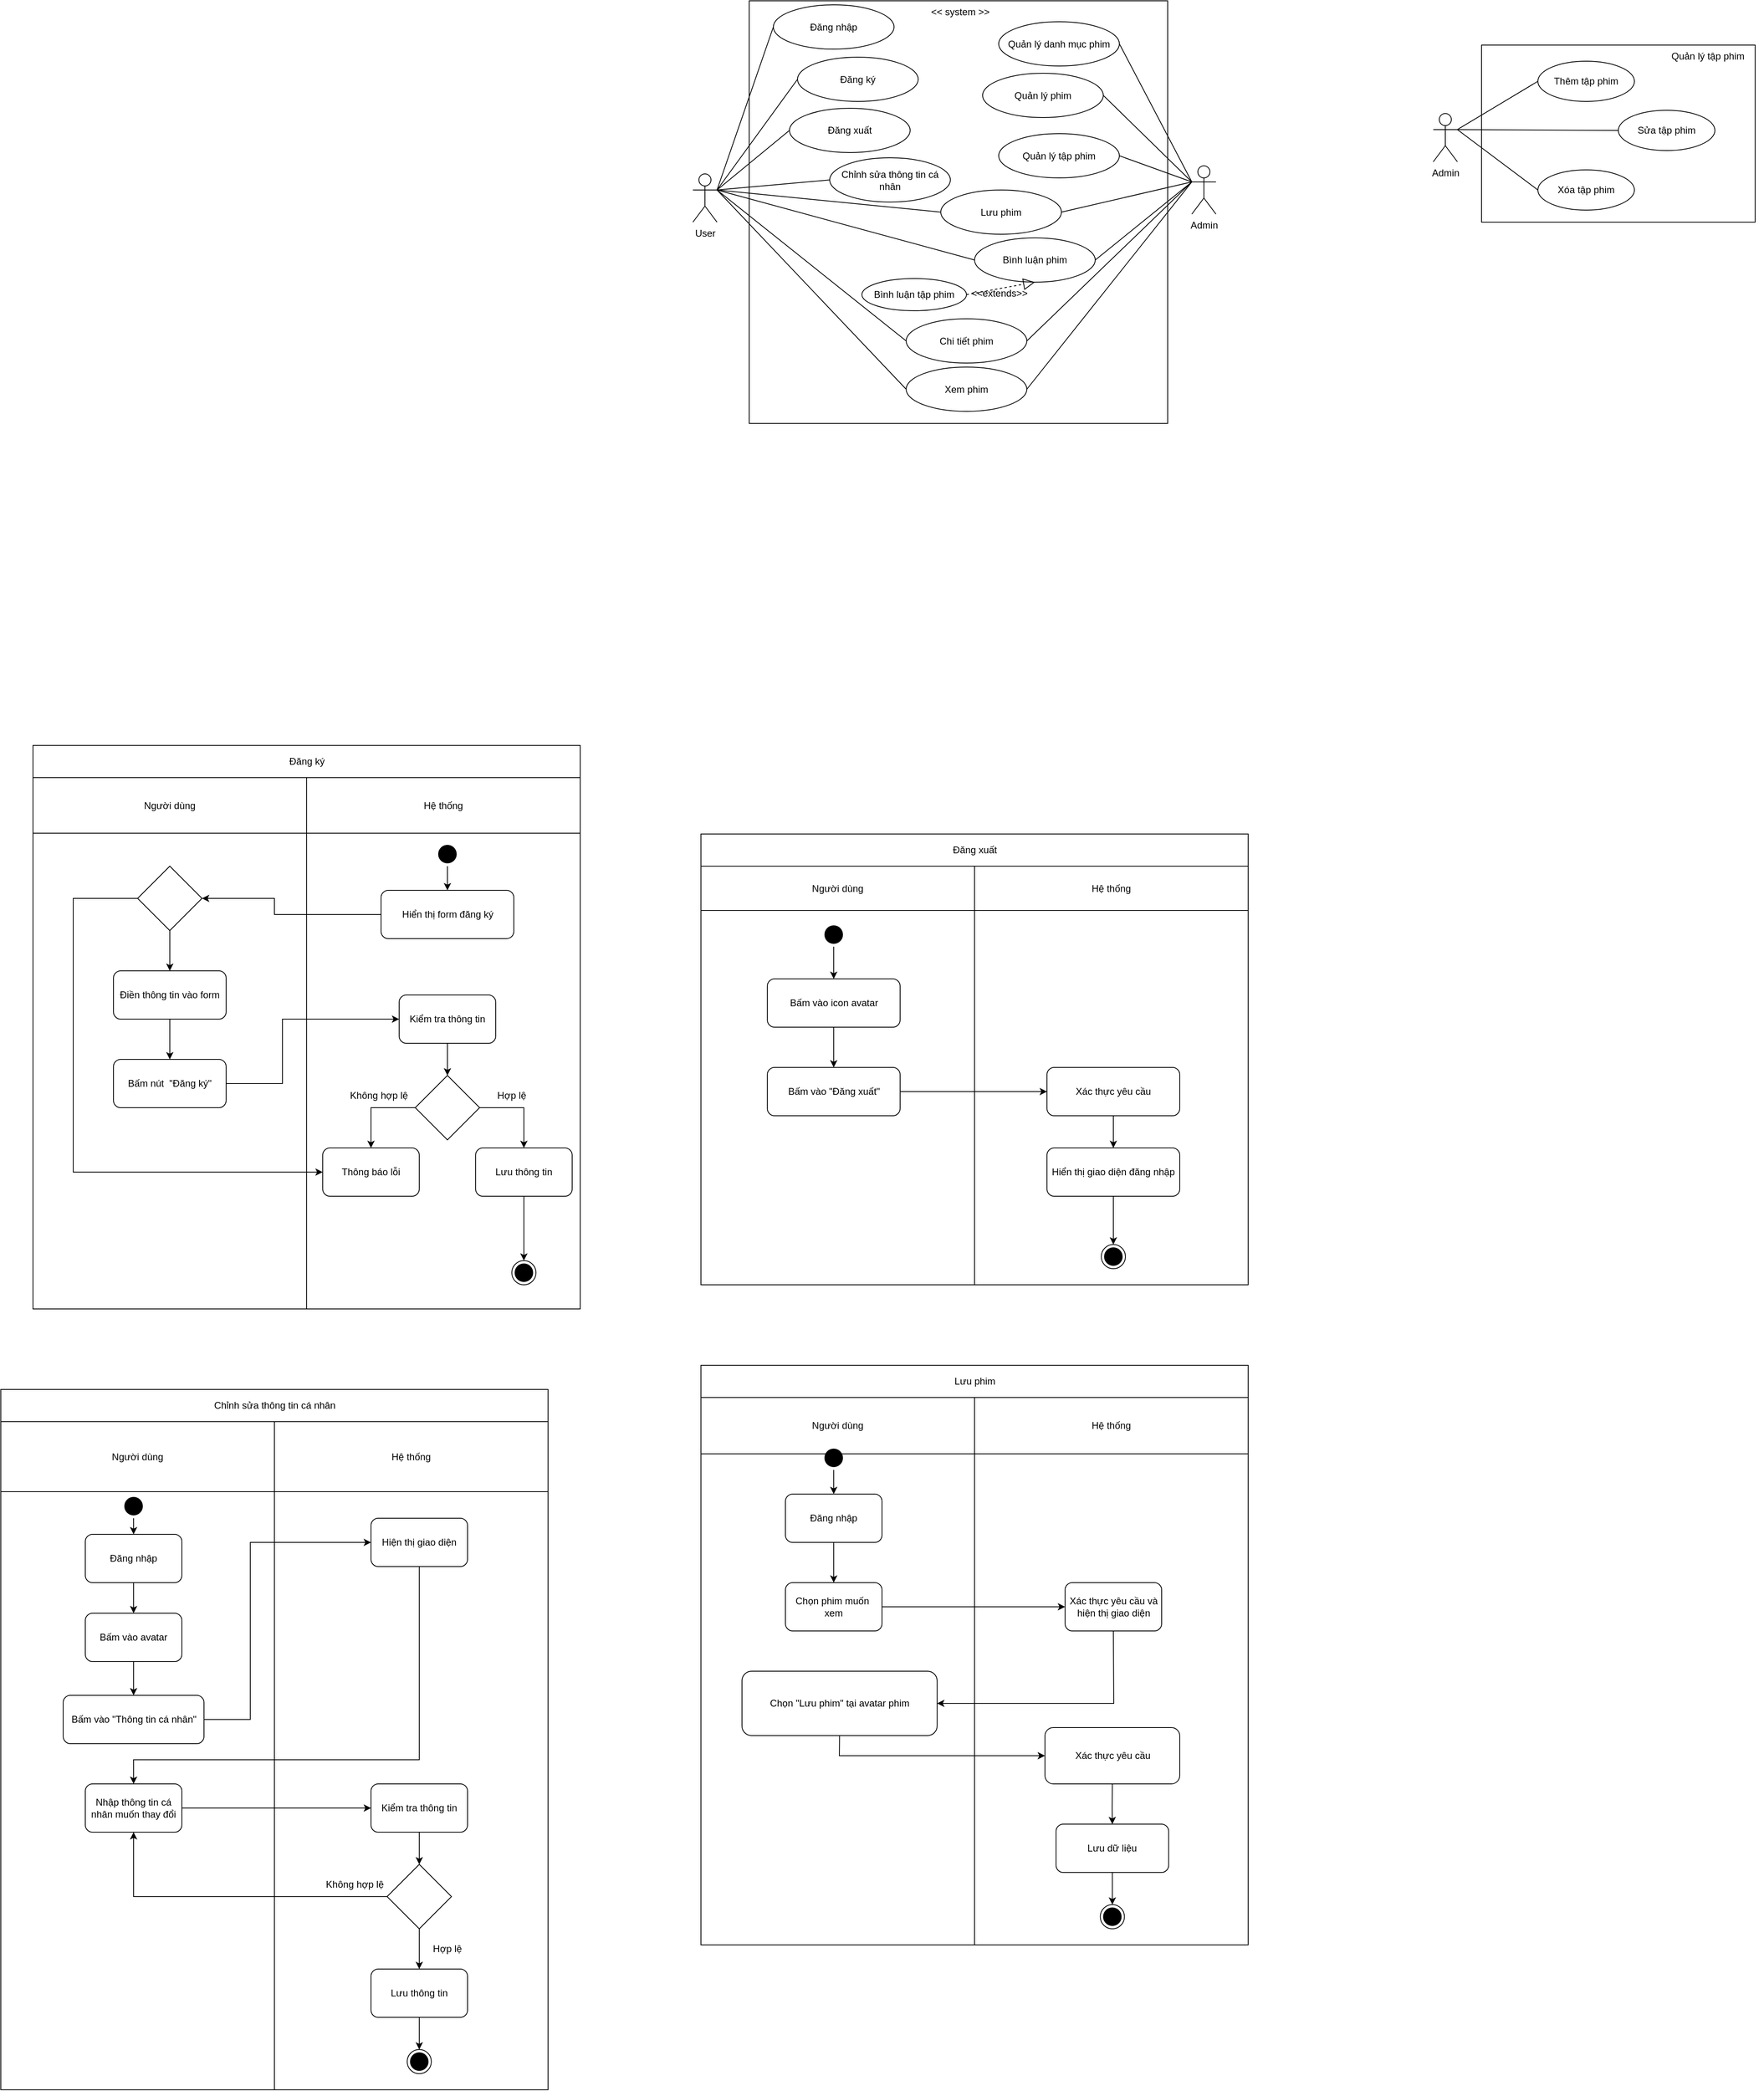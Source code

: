 <mxfile version="20.7.4" type="device"><diagram id="Tzkya9lA2LZFyZyuMFit" name="Trang-1"><mxGraphModel dx="1852" dy="533" grid="1" gridSize="10" guides="1" tooltips="1" connect="1" arrows="1" fold="1" page="1" pageScale="1" pageWidth="827" pageHeight="1169" math="0" shadow="0"><root><mxCell id="0"/><mxCell id="1" parent="0"/><mxCell id="-8TrvVPWGMJL1ZqKeOoW-4" value="" style="html=1;" vertex="1" parent="1"><mxGeometry x="180" y="275" width="520" height="525" as="geometry"/></mxCell><mxCell id="-8TrvVPWGMJL1ZqKeOoW-5" value="&lt;&lt; system &gt;&gt;" style="text;strokeColor=none;fillColor=none;align=left;verticalAlign=top;spacingLeft=4;spacingRight=4;overflow=hidden;rotatable=0;points=[[0,0.5],[1,0.5]];portConstraint=eastwest;" vertex="1" parent="1"><mxGeometry x="400" y="275" width="100" height="26" as="geometry"/></mxCell><mxCell id="-8TrvVPWGMJL1ZqKeOoW-6" value="User" style="shape=umlActor;verticalLabelPosition=bottom;verticalAlign=top;html=1;" vertex="1" parent="1"><mxGeometry x="110" y="490" width="30" height="60" as="geometry"/></mxCell><mxCell id="-8TrvVPWGMJL1ZqKeOoW-13" value="Chỉnh sửa thông tin cá nhân" style="ellipse;whiteSpace=wrap;html=1;" vertex="1" parent="1"><mxGeometry x="280" y="470" width="150" height="55" as="geometry"/></mxCell><mxCell id="-8TrvVPWGMJL1ZqKeOoW-15" value="Đăng nhập" style="ellipse;whiteSpace=wrap;html=1;" vertex="1" parent="1"><mxGeometry x="210" y="280" width="150" height="55" as="geometry"/></mxCell><mxCell id="-8TrvVPWGMJL1ZqKeOoW-16" value="Đăng ký" style="ellipse;whiteSpace=wrap;html=1;" vertex="1" parent="1"><mxGeometry x="240" y="345" width="150" height="55" as="geometry"/></mxCell><mxCell id="-8TrvVPWGMJL1ZqKeOoW-17" value="Đăng xuất" style="ellipse;whiteSpace=wrap;html=1;" vertex="1" parent="1"><mxGeometry x="230" y="408.5" width="150" height="55" as="geometry"/></mxCell><mxCell id="-8TrvVPWGMJL1ZqKeOoW-18" value="Quản lý danh mục phim" style="ellipse;whiteSpace=wrap;html=1;" vertex="1" parent="1"><mxGeometry x="490" y="301" width="150" height="55" as="geometry"/></mxCell><mxCell id="-8TrvVPWGMJL1ZqKeOoW-19" value="Quản lý phim" style="ellipse;whiteSpace=wrap;html=1;" vertex="1" parent="1"><mxGeometry x="470" y="365" width="150" height="55" as="geometry"/></mxCell><mxCell id="-8TrvVPWGMJL1ZqKeOoW-20" value="Quản lý tập phim" style="ellipse;whiteSpace=wrap;html=1;" vertex="1" parent="1"><mxGeometry x="490" y="440" width="150" height="55" as="geometry"/></mxCell><mxCell id="-8TrvVPWGMJL1ZqKeOoW-21" value="Admin" style="shape=umlActor;verticalLabelPosition=bottom;verticalAlign=top;html=1;" vertex="1" parent="1"><mxGeometry x="730" y="480" width="30" height="60" as="geometry"/></mxCell><mxCell id="-8TrvVPWGMJL1ZqKeOoW-25" value="" style="endArrow=none;html=1;rounded=0;entryX=0;entryY=0.5;entryDx=0;entryDy=0;exitX=1;exitY=0.333;exitDx=0;exitDy=0;exitPerimeter=0;" edge="1" parent="1" source="-8TrvVPWGMJL1ZqKeOoW-6" target="-8TrvVPWGMJL1ZqKeOoW-15"><mxGeometry width="50" height="50" relative="1" as="geometry"><mxPoint x="390" y="560" as="sourcePoint"/><mxPoint x="440" y="510" as="targetPoint"/></mxGeometry></mxCell><mxCell id="-8TrvVPWGMJL1ZqKeOoW-26" value="" style="endArrow=none;html=1;rounded=0;entryX=0;entryY=0.5;entryDx=0;entryDy=0;" edge="1" parent="1" target="-8TrvVPWGMJL1ZqKeOoW-16"><mxGeometry width="50" height="50" relative="1" as="geometry"><mxPoint x="140" y="510" as="sourcePoint"/><mxPoint x="440" y="510" as="targetPoint"/></mxGeometry></mxCell><mxCell id="-8TrvVPWGMJL1ZqKeOoW-27" value="" style="endArrow=none;html=1;rounded=0;entryX=1;entryY=0.333;entryDx=0;entryDy=0;entryPerimeter=0;exitX=0;exitY=0.5;exitDx=0;exitDy=0;" edge="1" parent="1" source="-8TrvVPWGMJL1ZqKeOoW-17" target="-8TrvVPWGMJL1ZqKeOoW-6"><mxGeometry width="50" height="50" relative="1" as="geometry"><mxPoint x="390" y="560" as="sourcePoint"/><mxPoint x="440" y="510" as="targetPoint"/></mxGeometry></mxCell><mxCell id="-8TrvVPWGMJL1ZqKeOoW-28" value="" style="endArrow=none;html=1;rounded=0;exitX=1;exitY=0.333;exitDx=0;exitDy=0;exitPerimeter=0;entryX=0;entryY=0.5;entryDx=0;entryDy=0;" edge="1" parent="1" source="-8TrvVPWGMJL1ZqKeOoW-6" target="-8TrvVPWGMJL1ZqKeOoW-13"><mxGeometry width="50" height="50" relative="1" as="geometry"><mxPoint x="390" y="560" as="sourcePoint"/><mxPoint x="440" y="510" as="targetPoint"/></mxGeometry></mxCell><mxCell id="-8TrvVPWGMJL1ZqKeOoW-29" value="" style="endArrow=none;html=1;rounded=0;entryX=0;entryY=0.333;entryDx=0;entryDy=0;entryPerimeter=0;exitX=1;exitY=0.5;exitDx=0;exitDy=0;" edge="1" parent="1" source="-8TrvVPWGMJL1ZqKeOoW-18" target="-8TrvVPWGMJL1ZqKeOoW-21"><mxGeometry width="50" height="50" relative="1" as="geometry"><mxPoint x="390" y="560" as="sourcePoint"/><mxPoint x="440" y="510" as="targetPoint"/></mxGeometry></mxCell><mxCell id="-8TrvVPWGMJL1ZqKeOoW-30" value="" style="endArrow=none;html=1;rounded=0;entryX=0;entryY=0.333;entryDx=0;entryDy=0;entryPerimeter=0;exitX=1;exitY=0.5;exitDx=0;exitDy=0;" edge="1" parent="1" source="-8TrvVPWGMJL1ZqKeOoW-19" target="-8TrvVPWGMJL1ZqKeOoW-21"><mxGeometry width="50" height="50" relative="1" as="geometry"><mxPoint x="390" y="560" as="sourcePoint"/><mxPoint x="440" y="510" as="targetPoint"/></mxGeometry></mxCell><mxCell id="-8TrvVPWGMJL1ZqKeOoW-31" value="" style="endArrow=none;html=1;rounded=0;entryX=0;entryY=0.333;entryDx=0;entryDy=0;entryPerimeter=0;exitX=1;exitY=0.5;exitDx=0;exitDy=0;" edge="1" parent="1" source="-8TrvVPWGMJL1ZqKeOoW-20" target="-8TrvVPWGMJL1ZqKeOoW-21"><mxGeometry width="50" height="50" relative="1" as="geometry"><mxPoint x="390" y="560" as="sourcePoint"/><mxPoint x="440" y="510" as="targetPoint"/></mxGeometry></mxCell><mxCell id="-8TrvVPWGMJL1ZqKeOoW-32" value="Chi tiết phim" style="ellipse;whiteSpace=wrap;html=1;" vertex="1" parent="1"><mxGeometry x="375" y="670" width="150" height="55" as="geometry"/></mxCell><mxCell id="-8TrvVPWGMJL1ZqKeOoW-33" value="Xem phim" style="ellipse;whiteSpace=wrap;html=1;" vertex="1" parent="1"><mxGeometry x="375" y="730" width="150" height="55" as="geometry"/></mxCell><mxCell id="-8TrvVPWGMJL1ZqKeOoW-34" value="" style="endArrow=none;html=1;rounded=0;entryX=0;entryY=0.5;entryDx=0;entryDy=0;exitX=1;exitY=0.333;exitDx=0;exitDy=0;exitPerimeter=0;" edge="1" parent="1" source="-8TrvVPWGMJL1ZqKeOoW-6" target="-8TrvVPWGMJL1ZqKeOoW-32"><mxGeometry width="50" height="50" relative="1" as="geometry"><mxPoint x="390" y="560" as="sourcePoint"/><mxPoint x="440" y="510" as="targetPoint"/></mxGeometry></mxCell><mxCell id="-8TrvVPWGMJL1ZqKeOoW-35" value="" style="endArrow=none;html=1;rounded=0;entryX=0;entryY=0.5;entryDx=0;entryDy=0;exitX=1;exitY=0.333;exitDx=0;exitDy=0;exitPerimeter=0;" edge="1" parent="1" source="-8TrvVPWGMJL1ZqKeOoW-6" target="-8TrvVPWGMJL1ZqKeOoW-33"><mxGeometry width="50" height="50" relative="1" as="geometry"><mxPoint x="390" y="560" as="sourcePoint"/><mxPoint x="440" y="510" as="targetPoint"/></mxGeometry></mxCell><mxCell id="-8TrvVPWGMJL1ZqKeOoW-36" value="" style="endArrow=none;html=1;rounded=0;entryX=0;entryY=0.333;entryDx=0;entryDy=0;entryPerimeter=0;exitX=1;exitY=0.5;exitDx=0;exitDy=0;" edge="1" parent="1" source="-8TrvVPWGMJL1ZqKeOoW-32" target="-8TrvVPWGMJL1ZqKeOoW-21"><mxGeometry width="50" height="50" relative="1" as="geometry"><mxPoint x="390" y="560" as="sourcePoint"/><mxPoint x="440" y="510" as="targetPoint"/></mxGeometry></mxCell><mxCell id="-8TrvVPWGMJL1ZqKeOoW-37" value="" style="endArrow=none;html=1;rounded=0;entryX=0;entryY=0.333;entryDx=0;entryDy=0;entryPerimeter=0;exitX=1;exitY=0.5;exitDx=0;exitDy=0;" edge="1" parent="1" source="-8TrvVPWGMJL1ZqKeOoW-33" target="-8TrvVPWGMJL1ZqKeOoW-21"><mxGeometry width="50" height="50" relative="1" as="geometry"><mxPoint x="390" y="560" as="sourcePoint"/><mxPoint x="440" y="510" as="targetPoint"/></mxGeometry></mxCell><mxCell id="-8TrvVPWGMJL1ZqKeOoW-38" value="" style="html=1;" vertex="1" parent="1"><mxGeometry x="1090" y="330" width="340" height="220" as="geometry"/></mxCell><mxCell id="-8TrvVPWGMJL1ZqKeOoW-39" value="Quản lý tập phim" style="text;strokeColor=none;fillColor=none;align=left;verticalAlign=top;spacingLeft=4;spacingRight=4;overflow=hidden;rotatable=0;points=[[0,0.5],[1,0.5]];portConstraint=eastwest;" vertex="1" parent="1"><mxGeometry x="1320" y="330" width="120" height="26" as="geometry"/></mxCell><mxCell id="-8TrvVPWGMJL1ZqKeOoW-40" value="Admin" style="shape=umlActor;verticalLabelPosition=bottom;verticalAlign=top;html=1;" vertex="1" parent="1"><mxGeometry x="1030" y="415" width="30" height="60" as="geometry"/></mxCell><mxCell id="-8TrvVPWGMJL1ZqKeOoW-41" value="Bình luận phim" style="ellipse;whiteSpace=wrap;html=1;" vertex="1" parent="1"><mxGeometry x="460" y="569.5" width="150" height="55" as="geometry"/></mxCell><mxCell id="-8TrvVPWGMJL1ZqKeOoW-42" value="Bình luận tập phim" style="ellipse;whiteSpace=wrap;html=1;" vertex="1" parent="1"><mxGeometry x="320" y="620" width="130" height="40" as="geometry"/></mxCell><mxCell id="-8TrvVPWGMJL1ZqKeOoW-43" value="" style="endArrow=none;html=1;rounded=0;entryX=0;entryY=0.333;entryDx=0;entryDy=0;entryPerimeter=0;exitX=1;exitY=0.5;exitDx=0;exitDy=0;" edge="1" parent="1" source="-8TrvVPWGMJL1ZqKeOoW-41" target="-8TrvVPWGMJL1ZqKeOoW-21"><mxGeometry width="50" height="50" relative="1" as="geometry"><mxPoint x="420" y="560" as="sourcePoint"/><mxPoint x="470" y="510" as="targetPoint"/></mxGeometry></mxCell><mxCell id="-8TrvVPWGMJL1ZqKeOoW-45" value="" style="endArrow=none;html=1;rounded=0;exitX=1;exitY=0.333;exitDx=0;exitDy=0;exitPerimeter=0;entryX=0;entryY=0.5;entryDx=0;entryDy=0;" edge="1" parent="1" source="-8TrvVPWGMJL1ZqKeOoW-6" target="-8TrvVPWGMJL1ZqKeOoW-41"><mxGeometry width="50" height="50" relative="1" as="geometry"><mxPoint x="420" y="560" as="sourcePoint"/><mxPoint x="470" y="510" as="targetPoint"/></mxGeometry></mxCell><mxCell id="-8TrvVPWGMJL1ZqKeOoW-47" value="Thêm tập phim" style="ellipse;whiteSpace=wrap;html=1;" vertex="1" parent="1"><mxGeometry x="1160" y="350" width="120" height="50" as="geometry"/></mxCell><mxCell id="-8TrvVPWGMJL1ZqKeOoW-48" value="Sửa tập phim" style="ellipse;whiteSpace=wrap;html=1;" vertex="1" parent="1"><mxGeometry x="1260" y="411" width="120" height="50" as="geometry"/></mxCell><mxCell id="-8TrvVPWGMJL1ZqKeOoW-49" value="Xóa tập phim" style="ellipse;whiteSpace=wrap;html=1;" vertex="1" parent="1"><mxGeometry x="1160" y="485" width="120" height="50" as="geometry"/></mxCell><mxCell id="-8TrvVPWGMJL1ZqKeOoW-50" value="" style="endArrow=none;html=1;rounded=0;entryX=0;entryY=0.5;entryDx=0;entryDy=0;exitX=1;exitY=0.333;exitDx=0;exitDy=0;exitPerimeter=0;" edge="1" parent="1" source="-8TrvVPWGMJL1ZqKeOoW-40" target="-8TrvVPWGMJL1ZqKeOoW-47"><mxGeometry width="50" height="50" relative="1" as="geometry"><mxPoint x="1070" y="380" as="sourcePoint"/><mxPoint x="1120" y="330" as="targetPoint"/></mxGeometry></mxCell><mxCell id="-8TrvVPWGMJL1ZqKeOoW-51" value="" style="endArrow=none;html=1;rounded=0;entryX=0;entryY=0.5;entryDx=0;entryDy=0;exitX=1;exitY=0.333;exitDx=0;exitDy=0;exitPerimeter=0;" edge="1" parent="1" source="-8TrvVPWGMJL1ZqKeOoW-40" target="-8TrvVPWGMJL1ZqKeOoW-48"><mxGeometry width="50" height="50" relative="1" as="geometry"><mxPoint x="1070" y="380" as="sourcePoint"/><mxPoint x="1120" y="330" as="targetPoint"/></mxGeometry></mxCell><mxCell id="-8TrvVPWGMJL1ZqKeOoW-52" value="" style="endArrow=none;html=1;rounded=0;entryX=0;entryY=0.5;entryDx=0;entryDy=0;exitX=1;exitY=0.333;exitDx=0;exitDy=0;exitPerimeter=0;" edge="1" parent="1" source="-8TrvVPWGMJL1ZqKeOoW-40" target="-8TrvVPWGMJL1ZqKeOoW-49"><mxGeometry width="50" height="50" relative="1" as="geometry"><mxPoint x="1060" y="420" as="sourcePoint"/><mxPoint x="1120" y="330" as="targetPoint"/></mxGeometry></mxCell><mxCell id="-8TrvVPWGMJL1ZqKeOoW-55" value="" style="endArrow=block;dashed=1;endFill=0;endSize=12;html=1;rounded=0;exitX=1;exitY=0.5;exitDx=0;exitDy=0;entryX=0.5;entryY=1;entryDx=0;entryDy=0;" edge="1" parent="1" source="-8TrvVPWGMJL1ZqKeOoW-42" target="-8TrvVPWGMJL1ZqKeOoW-41"><mxGeometry width="160" relative="1" as="geometry"><mxPoint x="590" y="580" as="sourcePoint"/><mxPoint x="750" y="580" as="targetPoint"/></mxGeometry></mxCell><mxCell id="-8TrvVPWGMJL1ZqKeOoW-56" value="&lt;&lt;extends&gt;&gt;" style="text;strokeColor=none;fillColor=none;align=left;verticalAlign=top;spacingLeft=4;spacingRight=4;overflow=hidden;rotatable=0;points=[[0,0.5],[1,0.5]];portConstraint=eastwest;" vertex="1" parent="1"><mxGeometry x="450" y="624.5" width="86" height="26" as="geometry"/></mxCell><mxCell id="-8TrvVPWGMJL1ZqKeOoW-59" value="Lưu phim" style="ellipse;whiteSpace=wrap;html=1;" vertex="1" parent="1"><mxGeometry x="418" y="510" width="150" height="55" as="geometry"/></mxCell><mxCell id="-8TrvVPWGMJL1ZqKeOoW-60" value="" style="endArrow=none;html=1;rounded=0;entryX=0;entryY=0.5;entryDx=0;entryDy=0;exitX=1;exitY=0.333;exitDx=0;exitDy=0;exitPerimeter=0;" edge="1" parent="1" source="-8TrvVPWGMJL1ZqKeOoW-6" target="-8TrvVPWGMJL1ZqKeOoW-59"><mxGeometry width="50" height="50" relative="1" as="geometry"><mxPoint x="510" y="560" as="sourcePoint"/><mxPoint x="560" y="510" as="targetPoint"/></mxGeometry></mxCell><mxCell id="-8TrvVPWGMJL1ZqKeOoW-61" value="" style="endArrow=none;html=1;rounded=0;exitX=1;exitY=0.5;exitDx=0;exitDy=0;" edge="1" parent="1" source="-8TrvVPWGMJL1ZqKeOoW-59"><mxGeometry width="50" height="50" relative="1" as="geometry"><mxPoint x="510" y="560" as="sourcePoint"/><mxPoint x="730" y="500" as="targetPoint"/></mxGeometry></mxCell><mxCell id="-8TrvVPWGMJL1ZqKeOoW-63" value="Đăng ký" style="shape=table;startSize=40;container=1;collapsible=0;childLayout=tableLayout;dashed=0;strokeColor=default;fontFamily=Helvetica;fontSize=12;fontColor=default;fillColor=default;html=1;" vertex="1" parent="1"><mxGeometry x="-710" y="1200" width="680" height="700" as="geometry"/></mxCell><mxCell id="-8TrvVPWGMJL1ZqKeOoW-64" value="" style="shape=tableRow;horizontal=0;startSize=0;swimlaneHead=0;swimlaneBody=0;top=0;left=0;bottom=0;right=0;collapsible=0;dropTarget=0;fillColor=none;points=[[0,0.5],[1,0.5]];portConstraint=eastwest;dashed=0;strokeColor=default;fontFamily=Helvetica;fontSize=12;fontColor=default;html=1;strokeWidth=1;" vertex="1" parent="-8TrvVPWGMJL1ZqKeOoW-63"><mxGeometry y="40" width="680" height="69" as="geometry"/></mxCell><mxCell id="-8TrvVPWGMJL1ZqKeOoW-65" value="Người dùng" style="shape=partialRectangle;html=1;whiteSpace=wrap;connectable=0;overflow=hidden;fillColor=none;top=0;left=0;bottom=0;right=0;pointerEvents=1;dashed=0;strokeColor=default;fontFamily=Helvetica;fontSize=12;fontColor=default;startSize=0;strokeWidth=1;" vertex="1" parent="-8TrvVPWGMJL1ZqKeOoW-64"><mxGeometry width="340" height="69" as="geometry"><mxRectangle width="340" height="69" as="alternateBounds"/></mxGeometry></mxCell><mxCell id="-8TrvVPWGMJL1ZqKeOoW-66" value="Hệ thống" style="shape=partialRectangle;html=1;whiteSpace=wrap;connectable=0;overflow=hidden;fillColor=none;top=0;left=0;bottom=0;right=0;pointerEvents=1;dashed=0;strokeColor=default;fontFamily=Helvetica;fontSize=12;fontColor=default;startSize=0;strokeWidth=1;" vertex="1" parent="-8TrvVPWGMJL1ZqKeOoW-64"><mxGeometry x="340" width="340" height="69" as="geometry"><mxRectangle width="340" height="69" as="alternateBounds"/></mxGeometry></mxCell><mxCell id="-8TrvVPWGMJL1ZqKeOoW-67" value="" style="shape=tableRow;horizontal=0;startSize=0;swimlaneHead=0;swimlaneBody=0;top=0;left=0;bottom=0;right=0;collapsible=0;dropTarget=0;fillColor=none;points=[[0,0.5],[1,0.5]];portConstraint=eastwest;dashed=0;strokeColor=default;fontFamily=Helvetica;fontSize=12;fontColor=default;html=1;strokeWidth=1;" vertex="1" parent="-8TrvVPWGMJL1ZqKeOoW-63"><mxGeometry y="109" width="680" height="591" as="geometry"/></mxCell><mxCell id="-8TrvVPWGMJL1ZqKeOoW-68" value="" style="shape=partialRectangle;html=1;whiteSpace=wrap;connectable=0;overflow=hidden;fillColor=none;top=0;left=0;bottom=0;right=0;pointerEvents=1;dashed=0;strokeColor=default;fontFamily=Helvetica;fontSize=12;fontColor=default;startSize=0;strokeWidth=1;" vertex="1" parent="-8TrvVPWGMJL1ZqKeOoW-67"><mxGeometry width="340" height="591" as="geometry"><mxRectangle width="340" height="591" as="alternateBounds"/></mxGeometry></mxCell><mxCell id="-8TrvVPWGMJL1ZqKeOoW-69" value="" style="shape=partialRectangle;html=1;whiteSpace=wrap;connectable=0;overflow=hidden;fillColor=none;top=0;left=0;bottom=0;right=0;pointerEvents=1;dashed=0;strokeColor=default;fontFamily=Helvetica;fontSize=12;fontColor=default;startSize=0;strokeWidth=1;" vertex="1" parent="-8TrvVPWGMJL1ZqKeOoW-67"><mxGeometry x="340" width="340" height="591" as="geometry"><mxRectangle width="340" height="591" as="alternateBounds"/></mxGeometry></mxCell><mxCell id="-8TrvVPWGMJL1ZqKeOoW-71" value="" style="ellipse;html=1;shape=startState;fillColor=#000000;strokeColor=#000000;dashed=0;fontFamily=Helvetica;fontSize=12;fontColor=default;" vertex="1" parent="1"><mxGeometry x="-210" y="1320" width="30" height="30" as="geometry"/></mxCell><mxCell id="-8TrvVPWGMJL1ZqKeOoW-73" value="Hiển thị form đăng ký" style="rounded=1;whiteSpace=wrap;html=1;" vertex="1" parent="1"><mxGeometry x="-277.5" y="1380" width="165" height="60" as="geometry"/></mxCell><mxCell id="-8TrvVPWGMJL1ZqKeOoW-74" value="" style="endArrow=classic;html=1;rounded=0;exitX=0.5;exitY=1;exitDx=0;exitDy=0;entryX=0.5;entryY=0;entryDx=0;entryDy=0;" edge="1" parent="1" source="-8TrvVPWGMJL1ZqKeOoW-71" target="-8TrvVPWGMJL1ZqKeOoW-73"><mxGeometry width="50" height="50" relative="1" as="geometry"><mxPoint x="-420" y="1440" as="sourcePoint"/><mxPoint x="-370" y="1390" as="targetPoint"/></mxGeometry></mxCell><mxCell id="-8TrvVPWGMJL1ZqKeOoW-75" value="" style="rhombus;whiteSpace=wrap;html=1;" vertex="1" parent="1"><mxGeometry x="-580" y="1350" width="80" height="80" as="geometry"/></mxCell><mxCell id="-8TrvVPWGMJL1ZqKeOoW-76" value="" style="endArrow=classic;html=1;rounded=0;entryX=1;entryY=0.5;entryDx=0;entryDy=0;exitX=0;exitY=0.5;exitDx=0;exitDy=0;" edge="1" parent="1" source="-8TrvVPWGMJL1ZqKeOoW-73" target="-8TrvVPWGMJL1ZqKeOoW-75"><mxGeometry width="50" height="50" relative="1" as="geometry"><mxPoint x="-420" y="1440" as="sourcePoint"/><mxPoint x="-370" y="1390" as="targetPoint"/><Array as="points"><mxPoint x="-410" y="1410"/><mxPoint x="-410" y="1390"/></Array></mxGeometry></mxCell><mxCell id="-8TrvVPWGMJL1ZqKeOoW-77" value="Điền thông tin vào form" style="rounded=1;whiteSpace=wrap;html=1;" vertex="1" parent="1"><mxGeometry x="-610" y="1480" width="140" height="60" as="geometry"/></mxCell><mxCell id="-8TrvVPWGMJL1ZqKeOoW-78" value="" style="endArrow=classic;html=1;rounded=0;exitX=0.5;exitY=1;exitDx=0;exitDy=0;entryX=0.5;entryY=0;entryDx=0;entryDy=0;" edge="1" parent="1" source="-8TrvVPWGMJL1ZqKeOoW-75" target="-8TrvVPWGMJL1ZqKeOoW-77"><mxGeometry width="50" height="50" relative="1" as="geometry"><mxPoint x="-420" y="1430" as="sourcePoint"/><mxPoint x="-370" y="1380" as="targetPoint"/></mxGeometry></mxCell><mxCell id="-8TrvVPWGMJL1ZqKeOoW-79" value="Bấm nút&amp;nbsp; &quot;Đăng ký&quot;" style="rounded=1;whiteSpace=wrap;html=1;" vertex="1" parent="1"><mxGeometry x="-610" y="1590" width="140" height="60" as="geometry"/></mxCell><mxCell id="-8TrvVPWGMJL1ZqKeOoW-80" value="" style="endArrow=classic;html=1;rounded=0;exitX=0.5;exitY=1;exitDx=0;exitDy=0;entryX=0.5;entryY=0;entryDx=0;entryDy=0;" edge="1" parent="1" source="-8TrvVPWGMJL1ZqKeOoW-77" target="-8TrvVPWGMJL1ZqKeOoW-79"><mxGeometry width="50" height="50" relative="1" as="geometry"><mxPoint x="-420" y="1640" as="sourcePoint"/><mxPoint x="-370" y="1590" as="targetPoint"/></mxGeometry></mxCell><mxCell id="-8TrvVPWGMJL1ZqKeOoW-81" value="Kiểm tra thông tin" style="rounded=1;whiteSpace=wrap;html=1;" vertex="1" parent="1"><mxGeometry x="-255" y="1510" width="120" height="60" as="geometry"/></mxCell><mxCell id="-8TrvVPWGMJL1ZqKeOoW-82" value="" style="endArrow=classic;html=1;rounded=0;exitX=1;exitY=0.5;exitDx=0;exitDy=0;entryX=0;entryY=0.5;entryDx=0;entryDy=0;" edge="1" parent="1" source="-8TrvVPWGMJL1ZqKeOoW-79" target="-8TrvVPWGMJL1ZqKeOoW-81"><mxGeometry width="50" height="50" relative="1" as="geometry"><mxPoint x="-420" y="1640" as="sourcePoint"/><mxPoint x="-370" y="1590" as="targetPoint"/><Array as="points"><mxPoint x="-400" y="1620"/><mxPoint x="-400" y="1540"/></Array></mxGeometry></mxCell><mxCell id="-8TrvVPWGMJL1ZqKeOoW-83" value="" style="rhombus;whiteSpace=wrap;html=1;" vertex="1" parent="1"><mxGeometry x="-235" y="1610" width="80" height="80" as="geometry"/></mxCell><mxCell id="-8TrvVPWGMJL1ZqKeOoW-84" value="" style="endArrow=classic;html=1;rounded=0;exitX=0.5;exitY=1;exitDx=0;exitDy=0;entryX=0.5;entryY=0;entryDx=0;entryDy=0;" edge="1" parent="1" source="-8TrvVPWGMJL1ZqKeOoW-81" target="-8TrvVPWGMJL1ZqKeOoW-83"><mxGeometry width="50" height="50" relative="1" as="geometry"><mxPoint x="-420" y="1640" as="sourcePoint"/><mxPoint x="-370" y="1590" as="targetPoint"/></mxGeometry></mxCell><mxCell id="-8TrvVPWGMJL1ZqKeOoW-86" value="Thông báo lỗi" style="rounded=1;whiteSpace=wrap;html=1;" vertex="1" parent="1"><mxGeometry x="-350" y="1700" width="120" height="60" as="geometry"/></mxCell><mxCell id="-8TrvVPWGMJL1ZqKeOoW-87" value="Lưu thông tin" style="rounded=1;whiteSpace=wrap;html=1;" vertex="1" parent="1"><mxGeometry x="-160" y="1700" width="120" height="60" as="geometry"/></mxCell><mxCell id="-8TrvVPWGMJL1ZqKeOoW-88" value="" style="endArrow=classic;html=1;rounded=0;entryX=0.5;entryY=0;entryDx=0;entryDy=0;exitX=0;exitY=0.5;exitDx=0;exitDy=0;" edge="1" parent="1" source="-8TrvVPWGMJL1ZqKeOoW-83" target="-8TrvVPWGMJL1ZqKeOoW-86"><mxGeometry width="50" height="50" relative="1" as="geometry"><mxPoint x="-420" y="1870" as="sourcePoint"/><mxPoint x="-370" y="1820" as="targetPoint"/><Array as="points"><mxPoint x="-290" y="1650"/></Array></mxGeometry></mxCell><mxCell id="-8TrvVPWGMJL1ZqKeOoW-89" value="" style="endArrow=classic;html=1;rounded=0;entryX=0.5;entryY=0;entryDx=0;entryDy=0;exitX=1;exitY=0.5;exitDx=0;exitDy=0;" edge="1" parent="1" source="-8TrvVPWGMJL1ZqKeOoW-83" target="-8TrvVPWGMJL1ZqKeOoW-87"><mxGeometry width="50" height="50" relative="1" as="geometry"><mxPoint x="-420" y="1870" as="sourcePoint"/><mxPoint x="-370" y="1820" as="targetPoint"/><Array as="points"><mxPoint x="-100" y="1650"/></Array></mxGeometry></mxCell><mxCell id="-8TrvVPWGMJL1ZqKeOoW-90" value="Không hợp lệ" style="text;html=1;strokeColor=none;fillColor=none;align=center;verticalAlign=middle;whiteSpace=wrap;rounded=0;" vertex="1" parent="1"><mxGeometry x="-320" y="1620" width="80" height="30" as="geometry"/></mxCell><mxCell id="-8TrvVPWGMJL1ZqKeOoW-91" value="Hợp lệ" style="text;html=1;strokeColor=none;fillColor=none;align=center;verticalAlign=middle;whiteSpace=wrap;rounded=0;" vertex="1" parent="1"><mxGeometry x="-155" y="1620" width="80" height="30" as="geometry"/></mxCell><mxCell id="-8TrvVPWGMJL1ZqKeOoW-92" value="" style="ellipse;html=1;shape=endState;fillColor=#000000;strokeColor=#050000;" vertex="1" parent="1"><mxGeometry x="-115" y="1840" width="30" height="30" as="geometry"/></mxCell><mxCell id="-8TrvVPWGMJL1ZqKeOoW-93" value="" style="endArrow=classic;html=1;rounded=0;entryX=0.5;entryY=0;entryDx=0;entryDy=0;exitX=0.5;exitY=1;exitDx=0;exitDy=0;" edge="1" parent="1" source="-8TrvVPWGMJL1ZqKeOoW-87" target="-8TrvVPWGMJL1ZqKeOoW-92"><mxGeometry width="50" height="50" relative="1" as="geometry"><mxPoint x="-420" y="1860" as="sourcePoint"/><mxPoint x="-370" y="1810" as="targetPoint"/></mxGeometry></mxCell><mxCell id="-8TrvVPWGMJL1ZqKeOoW-94" value="" style="endArrow=classic;html=1;rounded=0;entryX=0;entryY=0.5;entryDx=0;entryDy=0;exitX=0;exitY=0.5;exitDx=0;exitDy=0;" edge="1" parent="1" source="-8TrvVPWGMJL1ZqKeOoW-75" target="-8TrvVPWGMJL1ZqKeOoW-86"><mxGeometry width="50" height="50" relative="1" as="geometry"><mxPoint x="-420" y="1640" as="sourcePoint"/><mxPoint x="-370" y="1590" as="targetPoint"/><Array as="points"><mxPoint x="-660" y="1390"/><mxPoint x="-660" y="1730"/></Array></mxGeometry></mxCell><mxCell id="-8TrvVPWGMJL1ZqKeOoW-123" value="Đăng xuất" style="shape=table;startSize=40;container=1;collapsible=0;childLayout=tableLayout;dashed=0;strokeColor=default;fontFamily=Helvetica;fontSize=12;fontColor=default;fillColor=default;html=1;" vertex="1" parent="1"><mxGeometry x="120" y="1310" width="680" height="560" as="geometry"/></mxCell><mxCell id="-8TrvVPWGMJL1ZqKeOoW-124" value="" style="shape=tableRow;horizontal=0;startSize=0;swimlaneHead=0;swimlaneBody=0;top=0;left=0;bottom=0;right=0;collapsible=0;dropTarget=0;fillColor=none;points=[[0,0.5],[1,0.5]];portConstraint=eastwest;dashed=0;strokeColor=default;fontFamily=Helvetica;fontSize=12;fontColor=default;html=1;strokeWidth=1;" vertex="1" parent="-8TrvVPWGMJL1ZqKeOoW-123"><mxGeometry y="40" width="680" height="55" as="geometry"/></mxCell><mxCell id="-8TrvVPWGMJL1ZqKeOoW-125" value="Người dùng" style="shape=partialRectangle;html=1;whiteSpace=wrap;connectable=0;overflow=hidden;fillColor=none;top=0;left=0;bottom=0;right=0;pointerEvents=1;dashed=0;strokeColor=default;fontFamily=Helvetica;fontSize=12;fontColor=default;startSize=0;strokeWidth=1;" vertex="1" parent="-8TrvVPWGMJL1ZqKeOoW-124"><mxGeometry width="340" height="55" as="geometry"><mxRectangle width="340" height="55" as="alternateBounds"/></mxGeometry></mxCell><mxCell id="-8TrvVPWGMJL1ZqKeOoW-126" value="Hệ thống" style="shape=partialRectangle;html=1;whiteSpace=wrap;connectable=0;overflow=hidden;fillColor=none;top=0;left=0;bottom=0;right=0;pointerEvents=1;dashed=0;strokeColor=default;fontFamily=Helvetica;fontSize=12;fontColor=default;startSize=0;strokeWidth=1;" vertex="1" parent="-8TrvVPWGMJL1ZqKeOoW-124"><mxGeometry x="340" width="340" height="55" as="geometry"><mxRectangle width="340" height="55" as="alternateBounds"/></mxGeometry></mxCell><mxCell id="-8TrvVPWGMJL1ZqKeOoW-127" value="" style="shape=tableRow;horizontal=0;startSize=0;swimlaneHead=0;swimlaneBody=0;top=0;left=0;bottom=0;right=0;collapsible=0;dropTarget=0;fillColor=none;points=[[0,0.5],[1,0.5]];portConstraint=eastwest;dashed=0;strokeColor=default;fontFamily=Helvetica;fontSize=12;fontColor=default;html=1;strokeWidth=1;" vertex="1" parent="-8TrvVPWGMJL1ZqKeOoW-123"><mxGeometry y="95" width="680" height="465" as="geometry"/></mxCell><mxCell id="-8TrvVPWGMJL1ZqKeOoW-128" value="" style="shape=partialRectangle;html=1;whiteSpace=wrap;connectable=0;overflow=hidden;fillColor=none;top=0;left=0;bottom=0;right=0;pointerEvents=1;dashed=0;strokeColor=default;fontFamily=Helvetica;fontSize=12;fontColor=default;startSize=0;strokeWidth=1;" vertex="1" parent="-8TrvVPWGMJL1ZqKeOoW-127"><mxGeometry width="340" height="465" as="geometry"><mxRectangle width="340" height="465" as="alternateBounds"/></mxGeometry></mxCell><mxCell id="-8TrvVPWGMJL1ZqKeOoW-129" value="" style="shape=partialRectangle;html=1;whiteSpace=wrap;connectable=0;overflow=hidden;fillColor=none;top=0;left=0;bottom=0;right=0;pointerEvents=1;dashed=0;strokeColor=default;fontFamily=Helvetica;fontSize=12;fontColor=default;startSize=0;strokeWidth=1;" vertex="1" parent="-8TrvVPWGMJL1ZqKeOoW-127"><mxGeometry x="340" width="340" height="465" as="geometry"><mxRectangle width="340" height="465" as="alternateBounds"/></mxGeometry></mxCell><mxCell id="-8TrvVPWGMJL1ZqKeOoW-130" value="" style="ellipse;html=1;shape=startState;fillColor=#000000;strokeColor=#000000;dashed=0;fontFamily=Helvetica;fontSize=12;fontColor=default;" vertex="1" parent="1"><mxGeometry x="270.0" y="1420" width="30" height="30" as="geometry"/></mxCell><mxCell id="-8TrvVPWGMJL1ZqKeOoW-131" value="Bấm vào icon avatar" style="rounded=1;whiteSpace=wrap;html=1;" vertex="1" parent="1"><mxGeometry x="202.5" y="1490" width="165" height="60" as="geometry"/></mxCell><mxCell id="-8TrvVPWGMJL1ZqKeOoW-132" value="" style="endArrow=classic;html=1;rounded=0;exitX=0.5;exitY=1;exitDx=0;exitDy=0;entryX=0.5;entryY=0;entryDx=0;entryDy=0;" edge="1" parent="1" source="-8TrvVPWGMJL1ZqKeOoW-130" target="-8TrvVPWGMJL1ZqKeOoW-131"><mxGeometry width="50" height="50" relative="1" as="geometry"><mxPoint x="160" y="1540" as="sourcePoint"/><mxPoint x="210" y="1490" as="targetPoint"/></mxGeometry></mxCell><mxCell id="-8TrvVPWGMJL1ZqKeOoW-134" value="Bấm vào &quot;Đăng xuất&quot;" style="rounded=1;whiteSpace=wrap;html=1;" vertex="1" parent="1"><mxGeometry x="202.5" y="1600" width="165" height="60" as="geometry"/></mxCell><mxCell id="-8TrvVPWGMJL1ZqKeOoW-135" value="" style="endArrow=classic;html=1;rounded=0;exitX=0.5;exitY=1;exitDx=0;exitDy=0;entryX=0.5;entryY=0;entryDx=0;entryDy=0;" edge="1" parent="1" source="-8TrvVPWGMJL1ZqKeOoW-131" target="-8TrvVPWGMJL1ZqKeOoW-134"><mxGeometry width="50" height="50" relative="1" as="geometry"><mxPoint x="160" y="1540" as="sourcePoint"/><mxPoint x="210" y="1490" as="targetPoint"/></mxGeometry></mxCell><mxCell id="-8TrvVPWGMJL1ZqKeOoW-136" value="Xác thực yêu cầu" style="rounded=1;whiteSpace=wrap;html=1;" vertex="1" parent="1"><mxGeometry x="550" y="1600" width="165" height="60" as="geometry"/></mxCell><mxCell id="-8TrvVPWGMJL1ZqKeOoW-137" value="" style="endArrow=classic;html=1;rounded=0;exitX=1;exitY=0.5;exitDx=0;exitDy=0;entryX=0;entryY=0.5;entryDx=0;entryDy=0;" edge="1" parent="1" source="-8TrvVPWGMJL1ZqKeOoW-134" target="-8TrvVPWGMJL1ZqKeOoW-136"><mxGeometry width="50" height="50" relative="1" as="geometry"><mxPoint x="540" y="1760" as="sourcePoint"/><mxPoint x="590" y="1710" as="targetPoint"/></mxGeometry></mxCell><mxCell id="-8TrvVPWGMJL1ZqKeOoW-138" value="Hiển thị giao diện đăng nhập" style="rounded=1;whiteSpace=wrap;html=1;" vertex="1" parent="1"><mxGeometry x="550" y="1700" width="165" height="60" as="geometry"/></mxCell><mxCell id="-8TrvVPWGMJL1ZqKeOoW-139" value="" style="endArrow=classic;html=1;rounded=0;entryX=0.5;entryY=0;entryDx=0;entryDy=0;exitX=0.5;exitY=1;exitDx=0;exitDy=0;" edge="1" parent="1" source="-8TrvVPWGMJL1ZqKeOoW-136" target="-8TrvVPWGMJL1ZqKeOoW-138"><mxGeometry width="50" height="50" relative="1" as="geometry"><mxPoint x="540" y="1760" as="sourcePoint"/><mxPoint x="590" y="1710" as="targetPoint"/></mxGeometry></mxCell><mxCell id="-8TrvVPWGMJL1ZqKeOoW-140" value="" style="ellipse;html=1;shape=endState;fillColor=#000000;strokeColor=#050000;" vertex="1" parent="1"><mxGeometry x="617.5" y="1820" width="30" height="30" as="geometry"/></mxCell><mxCell id="-8TrvVPWGMJL1ZqKeOoW-141" value="" style="endArrow=classic;html=1;rounded=0;entryX=0.5;entryY=0;entryDx=0;entryDy=0;exitX=0.5;exitY=1;exitDx=0;exitDy=0;" edge="1" parent="1" source="-8TrvVPWGMJL1ZqKeOoW-138" target="-8TrvVPWGMJL1ZqKeOoW-140"><mxGeometry width="50" height="50" relative="1" as="geometry"><mxPoint x="390" y="1760" as="sourcePoint"/><mxPoint x="440" y="1710" as="targetPoint"/></mxGeometry></mxCell><mxCell id="-8TrvVPWGMJL1ZqKeOoW-142" value="Chỉnh sửa thông tin cá nhân" style="shape=table;startSize=40;container=1;collapsible=0;childLayout=tableLayout;dashed=0;strokeColor=default;fontFamily=Helvetica;fontSize=12;fontColor=default;fillColor=default;html=1;" vertex="1" parent="1"><mxGeometry x="-750" y="2000" width="680" height="870" as="geometry"/></mxCell><mxCell id="-8TrvVPWGMJL1ZqKeOoW-143" value="" style="shape=tableRow;horizontal=0;startSize=0;swimlaneHead=0;swimlaneBody=0;top=0;left=0;bottom=0;right=0;collapsible=0;dropTarget=0;fillColor=none;points=[[0,0.5],[1,0.5]];portConstraint=eastwest;dashed=0;strokeColor=default;fontFamily=Helvetica;fontSize=12;fontColor=default;html=1;strokeWidth=1;" vertex="1" parent="-8TrvVPWGMJL1ZqKeOoW-142"><mxGeometry y="40" width="680" height="87" as="geometry"/></mxCell><mxCell id="-8TrvVPWGMJL1ZqKeOoW-144" value="Người dùng" style="shape=partialRectangle;html=1;whiteSpace=wrap;connectable=0;overflow=hidden;fillColor=none;top=0;left=0;bottom=0;right=0;pointerEvents=1;dashed=0;strokeColor=default;fontFamily=Helvetica;fontSize=12;fontColor=default;startSize=0;strokeWidth=1;" vertex="1" parent="-8TrvVPWGMJL1ZqKeOoW-143"><mxGeometry width="340" height="87" as="geometry"><mxRectangle width="340" height="87" as="alternateBounds"/></mxGeometry></mxCell><mxCell id="-8TrvVPWGMJL1ZqKeOoW-145" value="Hệ thống" style="shape=partialRectangle;html=1;whiteSpace=wrap;connectable=0;overflow=hidden;fillColor=none;top=0;left=0;bottom=0;right=0;pointerEvents=1;dashed=0;strokeColor=default;fontFamily=Helvetica;fontSize=12;fontColor=default;startSize=0;strokeWidth=1;" vertex="1" parent="-8TrvVPWGMJL1ZqKeOoW-143"><mxGeometry x="340" width="340" height="87" as="geometry"><mxRectangle width="340" height="87" as="alternateBounds"/></mxGeometry></mxCell><mxCell id="-8TrvVPWGMJL1ZqKeOoW-146" value="" style="shape=tableRow;horizontal=0;startSize=0;swimlaneHead=0;swimlaneBody=0;top=0;left=0;bottom=0;right=0;collapsible=0;dropTarget=0;fillColor=none;points=[[0,0.5],[1,0.5]];portConstraint=eastwest;dashed=0;strokeColor=default;fontFamily=Helvetica;fontSize=12;fontColor=default;html=1;strokeWidth=1;" vertex="1" parent="-8TrvVPWGMJL1ZqKeOoW-142"><mxGeometry y="127" width="680" height="743" as="geometry"/></mxCell><mxCell id="-8TrvVPWGMJL1ZqKeOoW-147" value="" style="shape=partialRectangle;html=1;whiteSpace=wrap;connectable=0;overflow=hidden;fillColor=none;top=0;left=0;bottom=0;right=0;pointerEvents=1;dashed=0;strokeColor=default;fontFamily=Helvetica;fontSize=12;fontColor=default;startSize=0;strokeWidth=1;" vertex="1" parent="-8TrvVPWGMJL1ZqKeOoW-146"><mxGeometry width="340" height="743" as="geometry"><mxRectangle width="340" height="743" as="alternateBounds"/></mxGeometry></mxCell><mxCell id="-8TrvVPWGMJL1ZqKeOoW-148" value="" style="shape=partialRectangle;html=1;whiteSpace=wrap;connectable=0;overflow=hidden;fillColor=none;top=0;left=0;bottom=0;right=0;pointerEvents=1;dashed=0;strokeColor=default;fontFamily=Helvetica;fontSize=12;fontColor=default;startSize=0;strokeWidth=1;" vertex="1" parent="-8TrvVPWGMJL1ZqKeOoW-146"><mxGeometry x="340" width="340" height="743" as="geometry"><mxRectangle width="340" height="743" as="alternateBounds"/></mxGeometry></mxCell><mxCell id="-8TrvVPWGMJL1ZqKeOoW-149" value="" style="ellipse;html=1;shape=startState;fillColor=#000000;strokeColor=#000000;dashed=0;fontFamily=Helvetica;fontSize=12;fontColor=default;" vertex="1" parent="1"><mxGeometry x="-600" y="2130" width="30" height="30" as="geometry"/></mxCell><mxCell id="-8TrvVPWGMJL1ZqKeOoW-150" value="Đăng nhập" style="rounded=1;whiteSpace=wrap;html=1;" vertex="1" parent="1"><mxGeometry x="-645" y="2180" width="120" height="60" as="geometry"/></mxCell><mxCell id="-8TrvVPWGMJL1ZqKeOoW-151" value="" style="endArrow=classic;html=1;rounded=0;exitX=0.5;exitY=1;exitDx=0;exitDy=0;entryX=0.5;entryY=0;entryDx=0;entryDy=0;" edge="1" parent="1" source="-8TrvVPWGMJL1ZqKeOoW-149" target="-8TrvVPWGMJL1ZqKeOoW-150"><mxGeometry width="50" height="50" relative="1" as="geometry"><mxPoint x="-490" y="2380" as="sourcePoint"/><mxPoint x="-440" y="2330" as="targetPoint"/></mxGeometry></mxCell><mxCell id="-8TrvVPWGMJL1ZqKeOoW-152" value="Bấm vào avatar" style="rounded=1;whiteSpace=wrap;html=1;" vertex="1" parent="1"><mxGeometry x="-645" y="2278" width="120" height="60" as="geometry"/></mxCell><mxCell id="-8TrvVPWGMJL1ZqKeOoW-155" value="" style="endArrow=classic;html=1;rounded=0;exitX=0.5;exitY=1;exitDx=0;exitDy=0;entryX=0.5;entryY=0;entryDx=0;entryDy=0;" edge="1" parent="1" source="-8TrvVPWGMJL1ZqKeOoW-150" target="-8TrvVPWGMJL1ZqKeOoW-152"><mxGeometry width="50" height="50" relative="1" as="geometry"><mxPoint x="-490" y="2380" as="sourcePoint"/><mxPoint x="-440" y="2330" as="targetPoint"/></mxGeometry></mxCell><mxCell id="-8TrvVPWGMJL1ZqKeOoW-156" value="Bấm vào &quot;Thông tin cá nhân&quot;" style="rounded=1;whiteSpace=wrap;html=1;" vertex="1" parent="1"><mxGeometry x="-672.5" y="2380" width="175" height="60" as="geometry"/></mxCell><mxCell id="-8TrvVPWGMJL1ZqKeOoW-157" value="" style="endArrow=classic;html=1;rounded=0;exitX=0.5;exitY=1;exitDx=0;exitDy=0;entryX=0.5;entryY=0;entryDx=0;entryDy=0;" edge="1" parent="1" source="-8TrvVPWGMJL1ZqKeOoW-152" target="-8TrvVPWGMJL1ZqKeOoW-156"><mxGeometry width="50" height="50" relative="1" as="geometry"><mxPoint x="-490" y="2370" as="sourcePoint"/><mxPoint x="-440" y="2320" as="targetPoint"/></mxGeometry></mxCell><mxCell id="-8TrvVPWGMJL1ZqKeOoW-158" value="Hiện thị giao diện" style="rounded=1;whiteSpace=wrap;html=1;" vertex="1" parent="1"><mxGeometry x="-290" y="2160" width="120" height="60" as="geometry"/></mxCell><mxCell id="-8TrvVPWGMJL1ZqKeOoW-159" value="" style="endArrow=classic;html=1;rounded=0;entryX=0;entryY=0.5;entryDx=0;entryDy=0;exitX=1;exitY=0.5;exitDx=0;exitDy=0;" edge="1" parent="1" source="-8TrvVPWGMJL1ZqKeOoW-156" target="-8TrvVPWGMJL1ZqKeOoW-158"><mxGeometry width="50" height="50" relative="1" as="geometry"><mxPoint x="-490" y="2370" as="sourcePoint"/><mxPoint x="-440" y="2320" as="targetPoint"/><Array as="points"><mxPoint x="-440" y="2410"/><mxPoint x="-440" y="2190"/></Array></mxGeometry></mxCell><mxCell id="-8TrvVPWGMJL1ZqKeOoW-160" value="Nhập thông tin cá nhân muốn thay đổi" style="rounded=1;whiteSpace=wrap;html=1;" vertex="1" parent="1"><mxGeometry x="-645" y="2490" width="120" height="60" as="geometry"/></mxCell><mxCell id="-8TrvVPWGMJL1ZqKeOoW-161" value="" style="endArrow=classic;html=1;rounded=0;exitX=0.5;exitY=1;exitDx=0;exitDy=0;entryX=0.5;entryY=0;entryDx=0;entryDy=0;" edge="1" parent="1" source="-8TrvVPWGMJL1ZqKeOoW-158" target="-8TrvVPWGMJL1ZqKeOoW-160"><mxGeometry width="50" height="50" relative="1" as="geometry"><mxPoint x="-490" y="2590" as="sourcePoint"/><mxPoint x="-440" y="2540" as="targetPoint"/><Array as="points"><mxPoint x="-230" y="2460"/><mxPoint x="-585" y="2460"/></Array></mxGeometry></mxCell><mxCell id="-8TrvVPWGMJL1ZqKeOoW-162" value="Kiểm tra thông tin" style="rounded=1;whiteSpace=wrap;html=1;" vertex="1" parent="1"><mxGeometry x="-290" y="2490" width="120" height="60" as="geometry"/></mxCell><mxCell id="-8TrvVPWGMJL1ZqKeOoW-163" value="" style="rhombus;whiteSpace=wrap;html=1;" vertex="1" parent="1"><mxGeometry x="-270" y="2590" width="80" height="80" as="geometry"/></mxCell><mxCell id="-8TrvVPWGMJL1ZqKeOoW-164" value="" style="endArrow=classic;html=1;rounded=0;entryX=0.5;entryY=0;entryDx=0;entryDy=0;exitX=0.5;exitY=1;exitDx=0;exitDy=0;" edge="1" parent="1" source="-8TrvVPWGMJL1ZqKeOoW-162" target="-8TrvVPWGMJL1ZqKeOoW-163"><mxGeometry width="50" height="50" relative="1" as="geometry"><mxPoint x="-490" y="2590" as="sourcePoint"/><mxPoint x="-440" y="2540" as="targetPoint"/></mxGeometry></mxCell><mxCell id="-8TrvVPWGMJL1ZqKeOoW-165" value="" style="endArrow=classic;html=1;rounded=0;entryX=0;entryY=0.5;entryDx=0;entryDy=0;exitX=1;exitY=0.5;exitDx=0;exitDy=0;" edge="1" parent="1" source="-8TrvVPWGMJL1ZqKeOoW-160" target="-8TrvVPWGMJL1ZqKeOoW-162"><mxGeometry width="50" height="50" relative="1" as="geometry"><mxPoint x="-490" y="2590" as="sourcePoint"/><mxPoint x="-440" y="2540" as="targetPoint"/></mxGeometry></mxCell><mxCell id="-8TrvVPWGMJL1ZqKeOoW-166" value="Lưu thông tin" style="rounded=1;whiteSpace=wrap;html=1;" vertex="1" parent="1"><mxGeometry x="-290" y="2720" width="120" height="60" as="geometry"/></mxCell><mxCell id="-8TrvVPWGMJL1ZqKeOoW-167" value="" style="endArrow=classic;html=1;rounded=0;entryX=0.5;entryY=0;entryDx=0;entryDy=0;exitX=0.5;exitY=1;exitDx=0;exitDy=0;" edge="1" parent="1" source="-8TrvVPWGMJL1ZqKeOoW-163" target="-8TrvVPWGMJL1ZqKeOoW-166"><mxGeometry width="50" height="50" relative="1" as="geometry"><mxPoint x="-490" y="2820" as="sourcePoint"/><mxPoint x="-440" y="2770" as="targetPoint"/></mxGeometry></mxCell><mxCell id="-8TrvVPWGMJL1ZqKeOoW-168" value="Hợp lệ" style="text;html=1;strokeColor=none;fillColor=none;align=center;verticalAlign=middle;whiteSpace=wrap;rounded=0;" vertex="1" parent="1"><mxGeometry x="-225" y="2680" width="60" height="30" as="geometry"/></mxCell><mxCell id="-8TrvVPWGMJL1ZqKeOoW-169" value="Không hợp lệ" style="text;html=1;strokeColor=none;fillColor=none;align=center;verticalAlign=middle;whiteSpace=wrap;rounded=0;" vertex="1" parent="1"><mxGeometry x="-350" y="2600" width="80" height="30" as="geometry"/></mxCell><mxCell id="-8TrvVPWGMJL1ZqKeOoW-170" value="" style="endArrow=classic;html=1;rounded=0;entryX=0.5;entryY=1;entryDx=0;entryDy=0;exitX=0;exitY=0.5;exitDx=0;exitDy=0;" edge="1" parent="1" source="-8TrvVPWGMJL1ZqKeOoW-163" target="-8TrvVPWGMJL1ZqKeOoW-160"><mxGeometry width="50" height="50" relative="1" as="geometry"><mxPoint x="-490" y="2810" as="sourcePoint"/><mxPoint x="-440" y="2760" as="targetPoint"/><Array as="points"><mxPoint x="-585" y="2630"/></Array></mxGeometry></mxCell><mxCell id="-8TrvVPWGMJL1ZqKeOoW-171" value="" style="ellipse;html=1;shape=endState;fillColor=#000000;strokeColor=#050000;" vertex="1" parent="1"><mxGeometry x="-245" y="2820" width="30" height="30" as="geometry"/></mxCell><mxCell id="-8TrvVPWGMJL1ZqKeOoW-172" value="" style="endArrow=classic;html=1;rounded=0;entryX=0.5;entryY=0;entryDx=0;entryDy=0;exitX=0.5;exitY=1;exitDx=0;exitDy=0;" edge="1" parent="1" source="-8TrvVPWGMJL1ZqKeOoW-166" target="-8TrvVPWGMJL1ZqKeOoW-171"><mxGeometry width="50" height="50" relative="1" as="geometry"><mxPoint x="-490" y="2850" as="sourcePoint"/><mxPoint x="-440" y="2800" as="targetPoint"/></mxGeometry></mxCell><mxCell id="-8TrvVPWGMJL1ZqKeOoW-173" value="Lưu phim" style="shape=table;startSize=40;container=1;collapsible=0;childLayout=tableLayout;dashed=0;strokeColor=default;fontFamily=Helvetica;fontSize=12;fontColor=default;fillColor=default;html=1;" vertex="1" parent="1"><mxGeometry x="120" y="1970" width="680" height="720" as="geometry"/></mxCell><mxCell id="-8TrvVPWGMJL1ZqKeOoW-174" value="" style="shape=tableRow;horizontal=0;startSize=0;swimlaneHead=0;swimlaneBody=0;top=0;left=0;bottom=0;right=0;collapsible=0;dropTarget=0;fillColor=none;points=[[0,0.5],[1,0.5]];portConstraint=eastwest;dashed=0;strokeColor=default;fontFamily=Helvetica;fontSize=12;fontColor=default;html=1;strokeWidth=1;" vertex="1" parent="-8TrvVPWGMJL1ZqKeOoW-173"><mxGeometry y="40" width="680" height="70" as="geometry"/></mxCell><mxCell id="-8TrvVPWGMJL1ZqKeOoW-175" value="Người dùng" style="shape=partialRectangle;html=1;whiteSpace=wrap;connectable=0;overflow=hidden;fillColor=none;top=0;left=0;bottom=0;right=0;pointerEvents=1;dashed=0;strokeColor=default;fontFamily=Helvetica;fontSize=12;fontColor=default;startSize=0;strokeWidth=1;" vertex="1" parent="-8TrvVPWGMJL1ZqKeOoW-174"><mxGeometry width="340" height="70" as="geometry"><mxRectangle width="340" height="70" as="alternateBounds"/></mxGeometry></mxCell><mxCell id="-8TrvVPWGMJL1ZqKeOoW-176" value="Hệ thống" style="shape=partialRectangle;html=1;whiteSpace=wrap;connectable=0;overflow=hidden;fillColor=none;top=0;left=0;bottom=0;right=0;pointerEvents=1;dashed=0;strokeColor=default;fontFamily=Helvetica;fontSize=12;fontColor=default;startSize=0;strokeWidth=1;" vertex="1" parent="-8TrvVPWGMJL1ZqKeOoW-174"><mxGeometry x="340" width="340" height="70" as="geometry"><mxRectangle width="340" height="70" as="alternateBounds"/></mxGeometry></mxCell><mxCell id="-8TrvVPWGMJL1ZqKeOoW-177" value="" style="shape=tableRow;horizontal=0;startSize=0;swimlaneHead=0;swimlaneBody=0;top=0;left=0;bottom=0;right=0;collapsible=0;dropTarget=0;fillColor=none;points=[[0,0.5],[1,0.5]];portConstraint=eastwest;dashed=0;strokeColor=default;fontFamily=Helvetica;fontSize=12;fontColor=default;html=1;strokeWidth=1;" vertex="1" parent="-8TrvVPWGMJL1ZqKeOoW-173"><mxGeometry y="110" width="680" height="610" as="geometry"/></mxCell><mxCell id="-8TrvVPWGMJL1ZqKeOoW-178" value="" style="shape=partialRectangle;html=1;whiteSpace=wrap;connectable=0;overflow=hidden;fillColor=none;top=0;left=0;bottom=0;right=0;pointerEvents=1;dashed=0;strokeColor=default;fontFamily=Helvetica;fontSize=12;fontColor=default;startSize=0;strokeWidth=1;" vertex="1" parent="-8TrvVPWGMJL1ZqKeOoW-177"><mxGeometry width="340" height="610" as="geometry"><mxRectangle width="340" height="610" as="alternateBounds"/></mxGeometry></mxCell><mxCell id="-8TrvVPWGMJL1ZqKeOoW-179" value="" style="shape=partialRectangle;html=1;whiteSpace=wrap;connectable=0;overflow=hidden;fillColor=none;top=0;left=0;bottom=0;right=0;pointerEvents=1;dashed=0;strokeColor=default;fontFamily=Helvetica;fontSize=12;fontColor=default;startSize=0;strokeWidth=1;" vertex="1" parent="-8TrvVPWGMJL1ZqKeOoW-177"><mxGeometry x="340" width="340" height="610" as="geometry"><mxRectangle width="340" height="610" as="alternateBounds"/></mxGeometry></mxCell><mxCell id="-8TrvVPWGMJL1ZqKeOoW-180" value="" style="ellipse;html=1;shape=startState;fillColor=#000000;strokeColor=#000000;dashed=0;fontFamily=Helvetica;fontSize=12;fontColor=default;" vertex="1" parent="1"><mxGeometry x="270.0" y="2070" width="30" height="30" as="geometry"/></mxCell><mxCell id="-8TrvVPWGMJL1ZqKeOoW-181" value="Đăng nhập" style="rounded=1;whiteSpace=wrap;html=1;" vertex="1" parent="1"><mxGeometry x="225" y="2130" width="120" height="60" as="geometry"/></mxCell><mxCell id="-8TrvVPWGMJL1ZqKeOoW-182" value="" style="endArrow=classic;html=1;rounded=0;exitX=0.5;exitY=1;exitDx=0;exitDy=0;entryX=0.5;entryY=0;entryDx=0;entryDy=0;" edge="1" parent="1" source="-8TrvVPWGMJL1ZqKeOoW-180" target="-8TrvVPWGMJL1ZqKeOoW-181"><mxGeometry width="50" height="50" relative="1" as="geometry"><mxPoint x="370" y="2310" as="sourcePoint"/><mxPoint x="420" y="2260" as="targetPoint"/></mxGeometry></mxCell><mxCell id="-8TrvVPWGMJL1ZqKeOoW-183" value="Chọn phim muốn&amp;nbsp; xem" style="rounded=1;whiteSpace=wrap;html=1;" vertex="1" parent="1"><mxGeometry x="225" y="2240" width="120" height="60" as="geometry"/></mxCell><mxCell id="-8TrvVPWGMJL1ZqKeOoW-184" value="" style="endArrow=classic;html=1;rounded=0;exitX=0.5;exitY=1;exitDx=0;exitDy=0;entryX=0.5;entryY=0;entryDx=0;entryDy=0;" edge="1" parent="1" source="-8TrvVPWGMJL1ZqKeOoW-181" target="-8TrvVPWGMJL1ZqKeOoW-183"><mxGeometry width="50" height="50" relative="1" as="geometry"><mxPoint x="450" y="2310" as="sourcePoint"/><mxPoint x="500" y="2260" as="targetPoint"/></mxGeometry></mxCell><mxCell id="-8TrvVPWGMJL1ZqKeOoW-185" value="Xác thực yêu cầu và hiện thị giao diện" style="rounded=1;whiteSpace=wrap;html=1;" vertex="1" parent="1"><mxGeometry x="572.5" y="2240" width="120" height="60" as="geometry"/></mxCell><mxCell id="-8TrvVPWGMJL1ZqKeOoW-186" value="" style="endArrow=classic;html=1;rounded=0;exitX=1;exitY=0.5;exitDx=0;exitDy=0;entryX=0;entryY=0.5;entryDx=0;entryDy=0;" edge="1" parent="1" source="-8TrvVPWGMJL1ZqKeOoW-183" target="-8TrvVPWGMJL1ZqKeOoW-185"><mxGeometry width="50" height="50" relative="1" as="geometry"><mxPoint x="450" y="2300" as="sourcePoint"/><mxPoint x="500" y="2250" as="targetPoint"/></mxGeometry></mxCell><mxCell id="-8TrvVPWGMJL1ZqKeOoW-187" value="Chọn &quot;Lưu phim&quot; tại avatar phim" style="rounded=1;whiteSpace=wrap;html=1;" vertex="1" parent="1"><mxGeometry x="171" y="2350" width="242.5" height="80" as="geometry"/></mxCell><mxCell id="-8TrvVPWGMJL1ZqKeOoW-189" value="" style="endArrow=classic;html=1;rounded=0;entryX=1;entryY=0.5;entryDx=0;entryDy=0;exitX=0.5;exitY=1;exitDx=0;exitDy=0;" edge="1" parent="1" source="-8TrvVPWGMJL1ZqKeOoW-185" target="-8TrvVPWGMJL1ZqKeOoW-187"><mxGeometry width="50" height="50" relative="1" as="geometry"><mxPoint x="450" y="2520" as="sourcePoint"/><mxPoint x="500" y="2470" as="targetPoint"/><Array as="points"><mxPoint x="633" y="2390"/></Array></mxGeometry></mxCell><mxCell id="-8TrvVPWGMJL1ZqKeOoW-191" value="" style="endArrow=classic;html=1;rounded=0;exitX=0.5;exitY=1;exitDx=0;exitDy=0;entryX=0;entryY=0.5;entryDx=0;entryDy=0;" edge="1" parent="1" source="-8TrvVPWGMJL1ZqKeOoW-187" target="-8TrvVPWGMJL1ZqKeOoW-192"><mxGeometry width="50" height="50" relative="1" as="geometry"><mxPoint x="450" y="2420" as="sourcePoint"/><mxPoint x="285" y="2470" as="targetPoint"/><Array as="points"><mxPoint x="292" y="2455"/></Array></mxGeometry></mxCell><mxCell id="-8TrvVPWGMJL1ZqKeOoW-192" value="Xác thực yêu cầu" style="rounded=1;whiteSpace=wrap;html=1;" vertex="1" parent="1"><mxGeometry x="547.5" y="2420" width="167.5" height="70" as="geometry"/></mxCell><mxCell id="-8TrvVPWGMJL1ZqKeOoW-194" value="" style="ellipse;html=1;shape=endState;fillColor=#000000;strokeColor=#050000;" vertex="1" parent="1"><mxGeometry x="616.25" y="2640" width="30" height="30" as="geometry"/></mxCell><mxCell id="-8TrvVPWGMJL1ZqKeOoW-195" value="" style="endArrow=classic;html=1;rounded=0;entryX=0.5;entryY=0;entryDx=0;entryDy=0;exitX=0.5;exitY=1;exitDx=0;exitDy=0;" edge="1" parent="1" source="-8TrvVPWGMJL1ZqKeOoW-197" target="-8TrvVPWGMJL1ZqKeOoW-194"><mxGeometry width="50" height="50" relative="1" as="geometry"><mxPoint x="450" y="2630" as="sourcePoint"/><mxPoint x="500" y="2580" as="targetPoint"/></mxGeometry></mxCell><mxCell id="-8TrvVPWGMJL1ZqKeOoW-197" value="Lưu dữ liệu" style="rounded=1;whiteSpace=wrap;html=1;" vertex="1" parent="1"><mxGeometry x="561.25" y="2540" width="140" height="60" as="geometry"/></mxCell><mxCell id="-8TrvVPWGMJL1ZqKeOoW-199" value="" style="endArrow=classic;html=1;rounded=0;entryX=0.5;entryY=0;entryDx=0;entryDy=0;exitX=0.5;exitY=1;exitDx=0;exitDy=0;" edge="1" parent="1" source="-8TrvVPWGMJL1ZqKeOoW-192" target="-8TrvVPWGMJL1ZqKeOoW-197"><mxGeometry width="50" height="50" relative="1" as="geometry"><mxPoint x="500" y="2590" as="sourcePoint"/><mxPoint x="550" y="2540" as="targetPoint"/><Array as="points"><mxPoint x="631" y="2520"/></Array></mxGeometry></mxCell></root></mxGraphModel></diagram></mxfile>